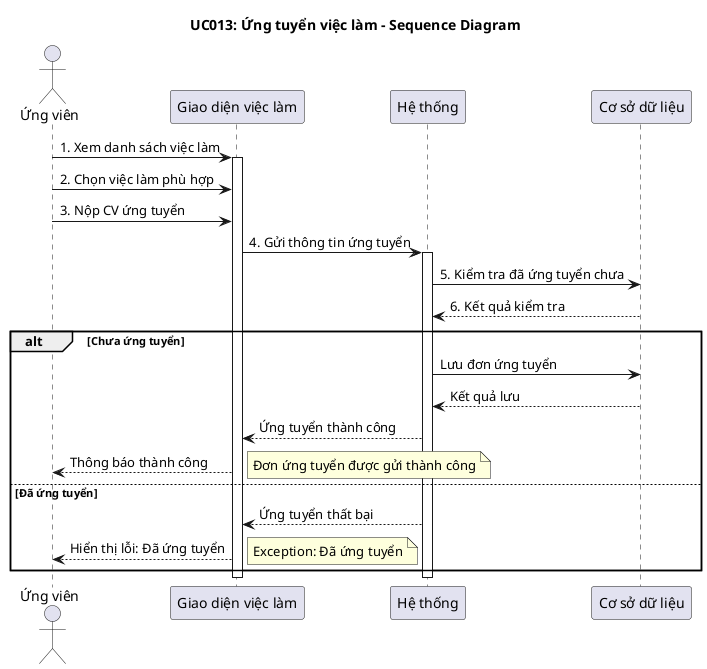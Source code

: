 @startuml UC013_ApplyJob_Sequence_Diagram
 title UC013: Ứng tuyển việc làm - Sequence Diagram

actor "Ứng viên" as User
participant "Giao diện việc làm" as UI
participant "Hệ thống" as System
participant "Cơ sở dữ liệu" as DB

User -> UI: 1. Xem danh sách việc làm
activate UI
User -> UI: 2. Chọn việc làm phù hợp
User -> UI: 3. Nộp CV ứng tuyển
UI -> System: 4. Gửi thông tin ứng tuyển
activate System
System -> DB: 5. Kiểm tra đã ứng tuyển chưa
DB --> System: 6. Kết quả kiểm tra

alt Chưa ứng tuyển
    System -> DB:  Lưu đơn ứng tuyển
    DB --> System:  Kết quả lưu
    System --> UI:  Ứng tuyển thành công
    UI --> User:  Thông báo thành công
    note right: Đơn ứng tuyển được gửi thành công
else Đã ứng tuyển
    System --> UI:  Ứng tuyển thất bại
    UI --> User:  Hiển thị lỗi: Đã ứng tuyển
    note right: Exception: Đã ứng tuyển
end

deactivate DB
deactivate System
deactivate UI

@enduml